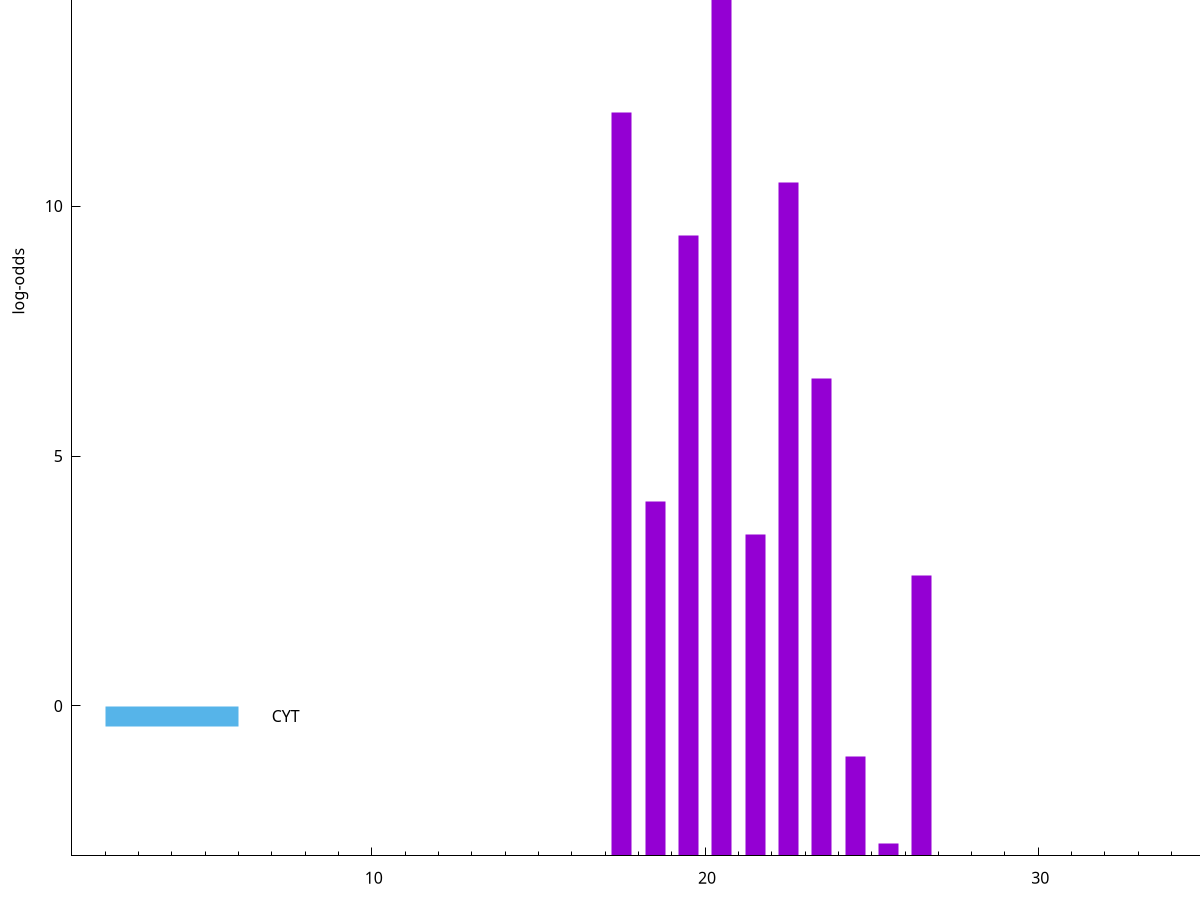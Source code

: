 set title "LipoP predictions for SRR3987128.gff"
set size 2., 1.4
set xrange [1:70] 
set mxtics 10
set yrange [-3:20]
set y2range [0:23]
set ylabel "log-odds"
set term postscript eps color solid "Helvetica" 30
set output "SRR3987128.gff15.eps"
set arrow from 2,17.3487 to 6,17.3487 nohead lt 1 lw 20
set label "SpI" at 7,17.3487
set arrow from 2,-0.200913 to 6,-0.200913 nohead lt 3 lw 20
set label "CYT" at 7,-0.200913
set arrow from 2,17.3487 to 6,17.3487 nohead lt 1 lw 20
set label "SpI" at 7,17.3487
# NOTE: The scores below are the log-odds scores with the threshold
# NOTE: subtracted (a hack to make gnuplot make the histogram all
# NOTE: look nice).
plot "-" axes x1y2 title "" with impulses lt 1 lw 20
20.500000 20.295900
17.500000 14.878000
22.500000 13.466600
19.500000 12.422150
23.500000 9.541990
18.500000 7.082930
21.500000 6.437960
26.500000 5.600630
24.500000 1.983630
25.500000 0.246880
e
exit
